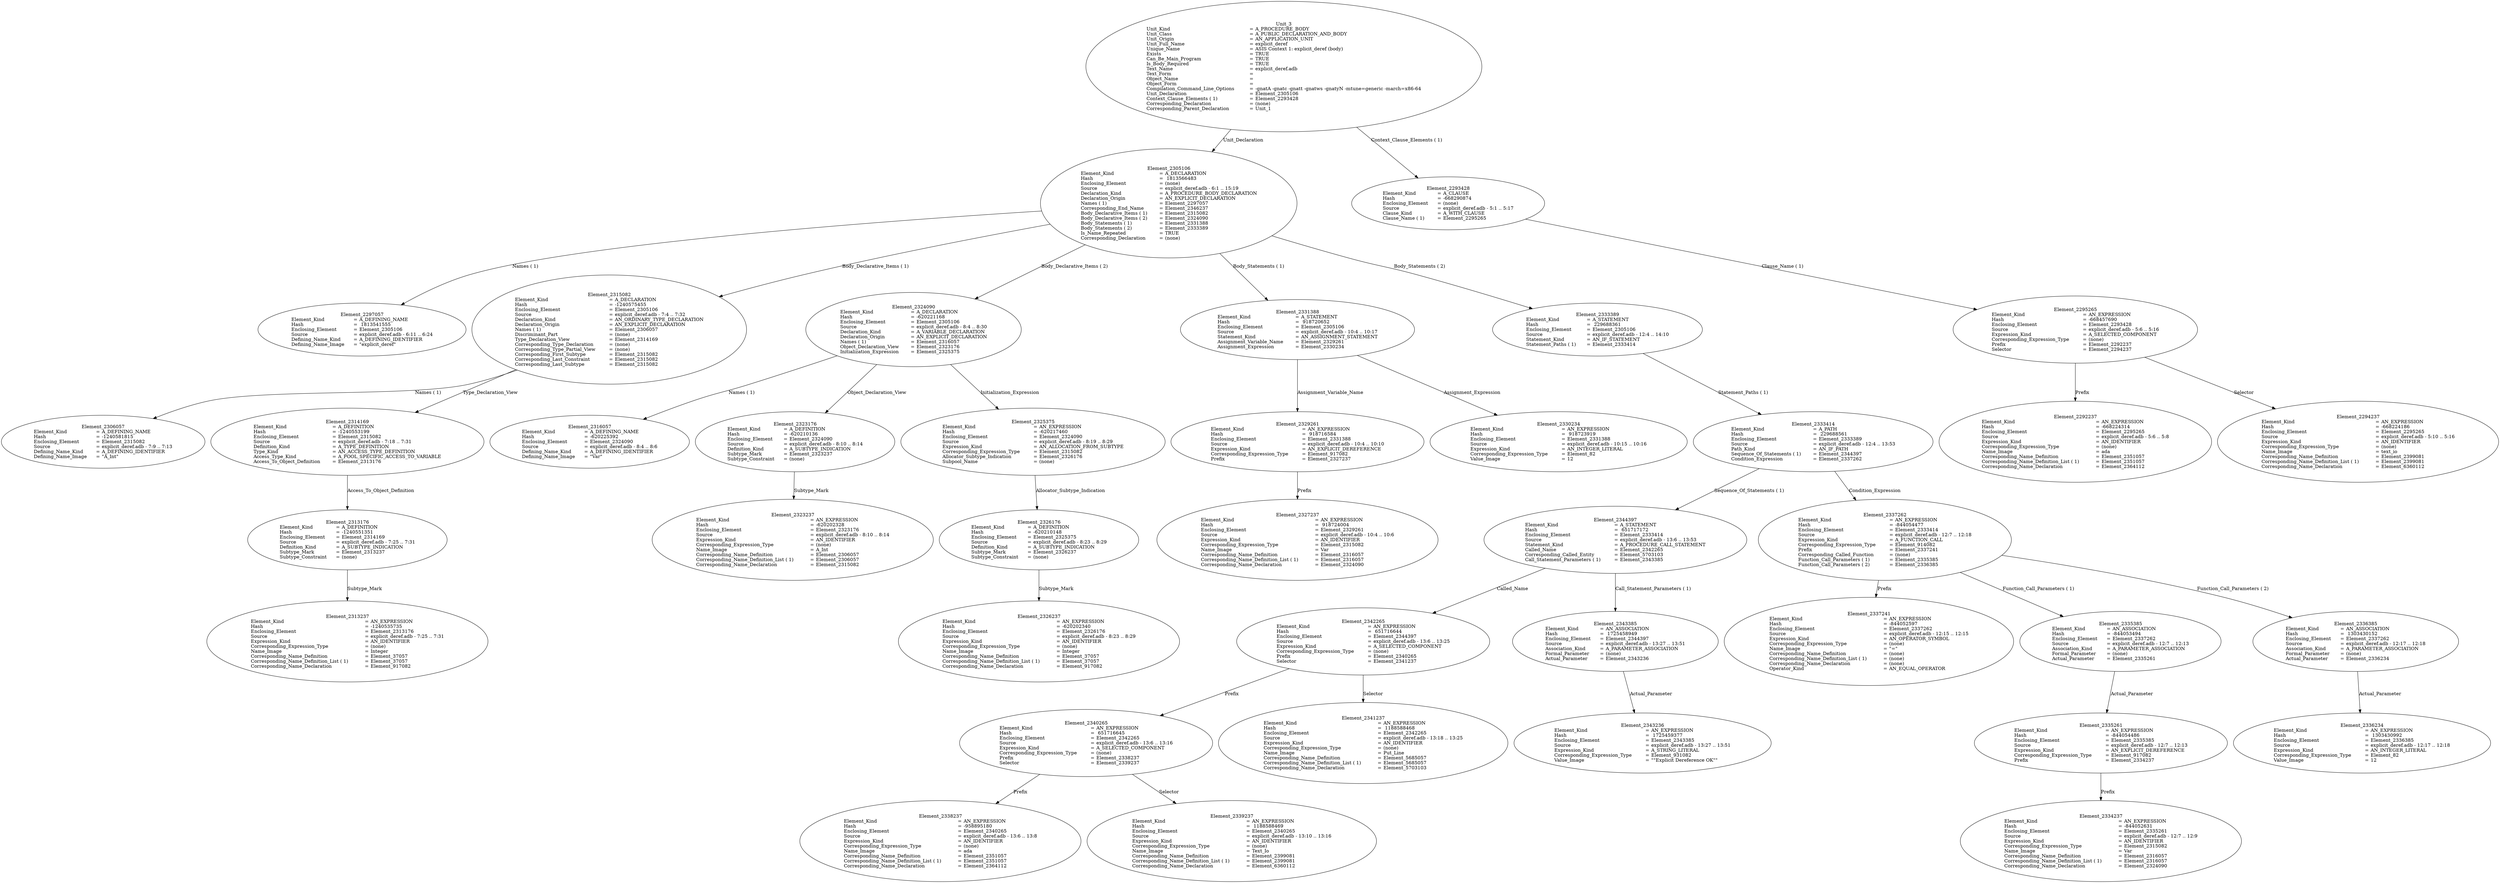 digraph "explicit_deref.adt" {
  Unit_3 -> Element_2305106
      [ label=Unit_Declaration ];
  Unit_3 -> Element_2293428
      [ label="Context_Clause_Elements ( 1)" ];
  Unit_3
      [ label=<<TABLE BORDER="0" CELLBORDER="0" CELLSPACING="0" CELLPADDING="0"> 
          <TR><TD COLSPAN="3">Unit_3</TD></TR>
          <TR><TD ALIGN="LEFT">Unit_Kind   </TD><TD> = </TD><TD ALIGN="LEFT">A_PROCEDURE_BODY</TD></TR>
          <TR><TD ALIGN="LEFT">Unit_Class   </TD><TD> = </TD><TD ALIGN="LEFT">A_PUBLIC_DECLARATION_AND_BODY</TD></TR>
          <TR><TD ALIGN="LEFT">Unit_Origin   </TD><TD> = </TD><TD ALIGN="LEFT">AN_APPLICATION_UNIT</TD></TR>
          <TR><TD ALIGN="LEFT">Unit_Full_Name    </TD><TD> = </TD><TD ALIGN="LEFT">explicit_deref</TD></TR>
          <TR><TD ALIGN="LEFT">Unique_Name   </TD><TD> = </TD><TD ALIGN="LEFT">ASIS Context 1: explicit_deref (body)</TD></TR>
          <TR><TD ALIGN="LEFT">Exists  </TD><TD> = </TD><TD ALIGN="LEFT">TRUE</TD></TR>
          <TR><TD ALIGN="LEFT">Can_Be_Main_Program     </TD><TD> = </TD><TD ALIGN="LEFT">TRUE</TD></TR>
          <TR><TD ALIGN="LEFT">Is_Body_Required     </TD><TD> = </TD><TD ALIGN="LEFT">TRUE</TD></TR>
          <TR><TD ALIGN="LEFT">Text_Name   </TD><TD> = </TD><TD ALIGN="LEFT">explicit_deref.adb</TD></TR>
          <TR><TD ALIGN="LEFT">Text_Form   </TD><TD> = </TD><TD ALIGN="LEFT"></TD></TR>
          <TR><TD ALIGN="LEFT">Object_Name   </TD><TD> = </TD><TD ALIGN="LEFT"></TD></TR>
          <TR><TD ALIGN="LEFT">Object_Form   </TD><TD> = </TD><TD ALIGN="LEFT"></TD></TR>
          <TR><TD ALIGN="LEFT">Compilation_Command_Line_Options         </TD><TD> = </TD><TD ALIGN="LEFT">-gnatA -gnatc -gnatt -gnatws -gnatyN -mtune=generic -march=x86-64</TD></TR>
          <TR><TD ALIGN="LEFT">Unit_Declaration     </TD><TD> = </TD><TD ALIGN="LEFT">Element_2305106</TD></TR>
          <TR><TD ALIGN="LEFT">Context_Clause_Elements ( 1)        </TD><TD> = </TD><TD ALIGN="LEFT">Element_2293428</TD></TR>
          <TR><TD ALIGN="LEFT">Corresponding_Declaration       </TD><TD> = </TD><TD ALIGN="LEFT">(none)</TD></TR>
          <TR><TD ALIGN="LEFT">Corresponding_Parent_Declaration         </TD><TD> = </TD><TD ALIGN="LEFT">Unit_1</TD></TR>
          </TABLE>> ];
  Element_2293428 -> Element_2295265
      [ label="Clause_Name ( 1)" ];
  Element_2293428
      [ label=<<TABLE BORDER="0" CELLBORDER="0" CELLSPACING="0" CELLPADDING="0"> 
          <TR><TD COLSPAN="3">Element_2293428</TD></TR>
          <TR><TD ALIGN="LEFT">Element_Kind    </TD><TD> = </TD><TD ALIGN="LEFT">A_CLAUSE</TD></TR>
          <TR><TD ALIGN="LEFT">Hash  </TD><TD> = </TD><TD ALIGN="LEFT">-668290874</TD></TR>
          <TR><TD ALIGN="LEFT">Enclosing_Element     </TD><TD> = </TD><TD ALIGN="LEFT">(none)</TD></TR>
          <TR><TD ALIGN="LEFT">Source  </TD><TD> = </TD><TD ALIGN="LEFT">explicit_deref.adb - 5:1 .. 5:17</TD></TR>
          <TR><TD ALIGN="LEFT">Clause_Kind   </TD><TD> = </TD><TD ALIGN="LEFT">A_WITH_CLAUSE</TD></TR>
          <TR><TD ALIGN="LEFT">Clause_Name ( 1)     </TD><TD> = </TD><TD ALIGN="LEFT">Element_2295265</TD></TR>
          </TABLE>> ];
  Element_2295265 -> Element_2292237
      [ label=Prefix ];
  Element_2295265 -> Element_2294237
      [ label=Selector ];
  Element_2295265
      [ label=<<TABLE BORDER="0" CELLBORDER="0" CELLSPACING="0" CELLPADDING="0"> 
          <TR><TD COLSPAN="3">Element_2295265</TD></TR>
          <TR><TD ALIGN="LEFT">Element_Kind    </TD><TD> = </TD><TD ALIGN="LEFT">AN_EXPRESSION</TD></TR>
          <TR><TD ALIGN="LEFT">Hash  </TD><TD> = </TD><TD ALIGN="LEFT">-668457690</TD></TR>
          <TR><TD ALIGN="LEFT">Enclosing_Element     </TD><TD> = </TD><TD ALIGN="LEFT">Element_2293428</TD></TR>
          <TR><TD ALIGN="LEFT">Source  </TD><TD> = </TD><TD ALIGN="LEFT">explicit_deref.adb - 5:6 .. 5:16</TD></TR>
          <TR><TD ALIGN="LEFT">Expression_Kind    </TD><TD> = </TD><TD ALIGN="LEFT">A_SELECTED_COMPONENT</TD></TR>
          <TR><TD ALIGN="LEFT">Corresponding_Expression_Type        </TD><TD> = </TD><TD ALIGN="LEFT">(none)</TD></TR>
          <TR><TD ALIGN="LEFT">Prefix  </TD><TD> = </TD><TD ALIGN="LEFT">Element_2292237</TD></TR>
          <TR><TD ALIGN="LEFT">Selector   </TD><TD> = </TD><TD ALIGN="LEFT">Element_2294237</TD></TR>
          </TABLE>> ];
  Element_2292237
      [ label=<<TABLE BORDER="0" CELLBORDER="0" CELLSPACING="0" CELLPADDING="0"> 
          <TR><TD COLSPAN="3">Element_2292237</TD></TR>
          <TR><TD ALIGN="LEFT">Element_Kind    </TD><TD> = </TD><TD ALIGN="LEFT">AN_EXPRESSION</TD></TR>
          <TR><TD ALIGN="LEFT">Hash  </TD><TD> = </TD><TD ALIGN="LEFT">-668224314</TD></TR>
          <TR><TD ALIGN="LEFT">Enclosing_Element     </TD><TD> = </TD><TD ALIGN="LEFT">Element_2295265</TD></TR>
          <TR><TD ALIGN="LEFT">Source  </TD><TD> = </TD><TD ALIGN="LEFT">explicit_deref.adb - 5:6 .. 5:8</TD></TR>
          <TR><TD ALIGN="LEFT">Expression_Kind    </TD><TD> = </TD><TD ALIGN="LEFT">AN_IDENTIFIER</TD></TR>
          <TR><TD ALIGN="LEFT">Corresponding_Expression_Type        </TD><TD> = </TD><TD ALIGN="LEFT">(none)</TD></TR>
          <TR><TD ALIGN="LEFT">Name_Image   </TD><TD> = </TD><TD ALIGN="LEFT">ada</TD></TR>
          <TR><TD ALIGN="LEFT">Corresponding_Name_Definition        </TD><TD> = </TD><TD ALIGN="LEFT">Element_2351057</TD></TR>
          <TR><TD ALIGN="LEFT">Corresponding_Name_Definition_List ( 1)          </TD><TD> = </TD><TD ALIGN="LEFT">Element_2351057</TD></TR>
          <TR><TD ALIGN="LEFT">Corresponding_Name_Declaration        </TD><TD> = </TD><TD ALIGN="LEFT">Element_2364112</TD></TR>
          </TABLE>> ];
  Element_2294237
      [ label=<<TABLE BORDER="0" CELLBORDER="0" CELLSPACING="0" CELLPADDING="0"> 
          <TR><TD COLSPAN="3">Element_2294237</TD></TR>
          <TR><TD ALIGN="LEFT">Element_Kind    </TD><TD> = </TD><TD ALIGN="LEFT">AN_EXPRESSION</TD></TR>
          <TR><TD ALIGN="LEFT">Hash  </TD><TD> = </TD><TD ALIGN="LEFT">-668224186</TD></TR>
          <TR><TD ALIGN="LEFT">Enclosing_Element     </TD><TD> = </TD><TD ALIGN="LEFT">Element_2295265</TD></TR>
          <TR><TD ALIGN="LEFT">Source  </TD><TD> = </TD><TD ALIGN="LEFT">explicit_deref.adb - 5:10 .. 5:16</TD></TR>
          <TR><TD ALIGN="LEFT">Expression_Kind    </TD><TD> = </TD><TD ALIGN="LEFT">AN_IDENTIFIER</TD></TR>
          <TR><TD ALIGN="LEFT">Corresponding_Expression_Type        </TD><TD> = </TD><TD ALIGN="LEFT">(none)</TD></TR>
          <TR><TD ALIGN="LEFT">Name_Image   </TD><TD> = </TD><TD ALIGN="LEFT">text_io</TD></TR>
          <TR><TD ALIGN="LEFT">Corresponding_Name_Definition        </TD><TD> = </TD><TD ALIGN="LEFT">Element_2399081</TD></TR>
          <TR><TD ALIGN="LEFT">Corresponding_Name_Definition_List ( 1)          </TD><TD> = </TD><TD ALIGN="LEFT">Element_2399081</TD></TR>
          <TR><TD ALIGN="LEFT">Corresponding_Name_Declaration        </TD><TD> = </TD><TD ALIGN="LEFT">Element_6360112</TD></TR>
          </TABLE>> ];
  Element_2305106 -> Element_2297057
      [ label="Names ( 1)" ];
  Element_2305106 -> Element_2315082
      [ label="Body_Declarative_Items ( 1)" ];
  Element_2305106 -> Element_2324090
      [ label="Body_Declarative_Items ( 2)" ];
  Element_2305106 -> Element_2331388
      [ label="Body_Statements ( 1)" ];
  Element_2305106 -> Element_2333389
      [ label="Body_Statements ( 2)" ];
  Element_2305106
      [ label=<<TABLE BORDER="0" CELLBORDER="0" CELLSPACING="0" CELLPADDING="0"> 
          <TR><TD COLSPAN="3">Element_2305106</TD></TR>
          <TR><TD ALIGN="LEFT">Element_Kind    </TD><TD> = </TD><TD ALIGN="LEFT">A_DECLARATION</TD></TR>
          <TR><TD ALIGN="LEFT">Hash  </TD><TD> = </TD><TD ALIGN="LEFT"> 1813566483</TD></TR>
          <TR><TD ALIGN="LEFT">Enclosing_Element     </TD><TD> = </TD><TD ALIGN="LEFT">(none)</TD></TR>
          <TR><TD ALIGN="LEFT">Source  </TD><TD> = </TD><TD ALIGN="LEFT">explicit_deref.adb - 6:1 .. 15:19</TD></TR>
          <TR><TD ALIGN="LEFT">Declaration_Kind     </TD><TD> = </TD><TD ALIGN="LEFT">A_PROCEDURE_BODY_DECLARATION</TD></TR>
          <TR><TD ALIGN="LEFT">Declaration_Origin     </TD><TD> = </TD><TD ALIGN="LEFT">AN_EXPLICIT_DECLARATION</TD></TR>
          <TR><TD ALIGN="LEFT">Names ( 1)   </TD><TD> = </TD><TD ALIGN="LEFT">Element_2297057</TD></TR>
          <TR><TD ALIGN="LEFT">Corresponding_End_Name      </TD><TD> = </TD><TD ALIGN="LEFT">Element_2346237</TD></TR>
          <TR><TD ALIGN="LEFT">Body_Declarative_Items ( 1)       </TD><TD> = </TD><TD ALIGN="LEFT">Element_2315082</TD></TR>
          <TR><TD ALIGN="LEFT">Body_Declarative_Items ( 2)       </TD><TD> = </TD><TD ALIGN="LEFT">Element_2324090</TD></TR>
          <TR><TD ALIGN="LEFT">Body_Statements ( 1)      </TD><TD> = </TD><TD ALIGN="LEFT">Element_2331388</TD></TR>
          <TR><TD ALIGN="LEFT">Body_Statements ( 2)      </TD><TD> = </TD><TD ALIGN="LEFT">Element_2333389</TD></TR>
          <TR><TD ALIGN="LEFT">Is_Name_Repeated     </TD><TD> = </TD><TD ALIGN="LEFT">TRUE</TD></TR>
          <TR><TD ALIGN="LEFT">Corresponding_Declaration       </TD><TD> = </TD><TD ALIGN="LEFT">(none)</TD></TR>
          </TABLE>> ];
  Element_2297057
      [ label=<<TABLE BORDER="0" CELLBORDER="0" CELLSPACING="0" CELLPADDING="0"> 
          <TR><TD COLSPAN="3">Element_2297057</TD></TR>
          <TR><TD ALIGN="LEFT">Element_Kind    </TD><TD> = </TD><TD ALIGN="LEFT">A_DEFINING_NAME</TD></TR>
          <TR><TD ALIGN="LEFT">Hash  </TD><TD> = </TD><TD ALIGN="LEFT"> 1813541555</TD></TR>
          <TR><TD ALIGN="LEFT">Enclosing_Element     </TD><TD> = </TD><TD ALIGN="LEFT">Element_2305106</TD></TR>
          <TR><TD ALIGN="LEFT">Source  </TD><TD> = </TD><TD ALIGN="LEFT">explicit_deref.adb - 6:11 .. 6:24</TD></TR>
          <TR><TD ALIGN="LEFT">Defining_Name_Kind     </TD><TD> = </TD><TD ALIGN="LEFT">A_DEFINING_IDENTIFIER</TD></TR>
          <TR><TD ALIGN="LEFT">Defining_Name_Image     </TD><TD> = </TD><TD ALIGN="LEFT">"explicit_deref"</TD></TR>
          </TABLE>> ];
  Element_2315082 -> Element_2306057
      [ label="Names ( 1)" ];
  Element_2315082 -> Element_2314169
      [ label=Type_Declaration_View ];
  Element_2315082
      [ label=<<TABLE BORDER="0" CELLBORDER="0" CELLSPACING="0" CELLPADDING="0"> 
          <TR><TD COLSPAN="3">Element_2315082</TD></TR>
          <TR><TD ALIGN="LEFT">Element_Kind    </TD><TD> = </TD><TD ALIGN="LEFT">A_DECLARATION</TD></TR>
          <TR><TD ALIGN="LEFT">Hash  </TD><TD> = </TD><TD ALIGN="LEFT">-1240575455</TD></TR>
          <TR><TD ALIGN="LEFT">Enclosing_Element     </TD><TD> = </TD><TD ALIGN="LEFT">Element_2305106</TD></TR>
          <TR><TD ALIGN="LEFT">Source  </TD><TD> = </TD><TD ALIGN="LEFT">explicit_deref.adb - 7:4 .. 7:32</TD></TR>
          <TR><TD ALIGN="LEFT">Declaration_Kind     </TD><TD> = </TD><TD ALIGN="LEFT">AN_ORDINARY_TYPE_DECLARATION</TD></TR>
          <TR><TD ALIGN="LEFT">Declaration_Origin     </TD><TD> = </TD><TD ALIGN="LEFT">AN_EXPLICIT_DECLARATION</TD></TR>
          <TR><TD ALIGN="LEFT">Names ( 1)   </TD><TD> = </TD><TD ALIGN="LEFT">Element_2306057</TD></TR>
          <TR><TD ALIGN="LEFT">Discriminant_Part     </TD><TD> = </TD><TD ALIGN="LEFT">(none)</TD></TR>
          <TR><TD ALIGN="LEFT">Type_Declaration_View      </TD><TD> = </TD><TD ALIGN="LEFT">Element_2314169</TD></TR>
          <TR><TD ALIGN="LEFT">Corresponding_Type_Declaration        </TD><TD> = </TD><TD ALIGN="LEFT">(none)</TD></TR>
          <TR><TD ALIGN="LEFT">Corresponding_Type_Partial_View        </TD><TD> = </TD><TD ALIGN="LEFT">(none)</TD></TR>
          <TR><TD ALIGN="LEFT">Corresponding_First_Subtype       </TD><TD> = </TD><TD ALIGN="LEFT">Element_2315082</TD></TR>
          <TR><TD ALIGN="LEFT">Corresponding_Last_Constraint        </TD><TD> = </TD><TD ALIGN="LEFT">Element_2315082</TD></TR>
          <TR><TD ALIGN="LEFT">Corresponding_Last_Subtype       </TD><TD> = </TD><TD ALIGN="LEFT">Element_2315082</TD></TR>
          </TABLE>> ];
  Element_2306057
      [ label=<<TABLE BORDER="0" CELLBORDER="0" CELLSPACING="0" CELLPADDING="0"> 
          <TR><TD COLSPAN="3">Element_2306057</TD></TR>
          <TR><TD ALIGN="LEFT">Element_Kind    </TD><TD> = </TD><TD ALIGN="LEFT">A_DEFINING_NAME</TD></TR>
          <TR><TD ALIGN="LEFT">Hash  </TD><TD> = </TD><TD ALIGN="LEFT">-1240581815</TD></TR>
          <TR><TD ALIGN="LEFT">Enclosing_Element     </TD><TD> = </TD><TD ALIGN="LEFT">Element_2315082</TD></TR>
          <TR><TD ALIGN="LEFT">Source  </TD><TD> = </TD><TD ALIGN="LEFT">explicit_deref.adb - 7:9 .. 7:13</TD></TR>
          <TR><TD ALIGN="LEFT">Defining_Name_Kind     </TD><TD> = </TD><TD ALIGN="LEFT">A_DEFINING_IDENTIFIER</TD></TR>
          <TR><TD ALIGN="LEFT">Defining_Name_Image     </TD><TD> = </TD><TD ALIGN="LEFT">"A_Int"</TD></TR>
          </TABLE>> ];
  Element_2314169 -> Element_2313176
      [ label=Access_To_Object_Definition ];
  Element_2314169
      [ label=<<TABLE BORDER="0" CELLBORDER="0" CELLSPACING="0" CELLPADDING="0"> 
          <TR><TD COLSPAN="3">Element_2314169</TD></TR>
          <TR><TD ALIGN="LEFT">Element_Kind    </TD><TD> = </TD><TD ALIGN="LEFT">A_DEFINITION</TD></TR>
          <TR><TD ALIGN="LEFT">Hash  </TD><TD> = </TD><TD ALIGN="LEFT">-1240553199</TD></TR>
          <TR><TD ALIGN="LEFT">Enclosing_Element     </TD><TD> = </TD><TD ALIGN="LEFT">Element_2315082</TD></TR>
          <TR><TD ALIGN="LEFT">Source  </TD><TD> = </TD><TD ALIGN="LEFT">explicit_deref.adb - 7:18 .. 7:31</TD></TR>
          <TR><TD ALIGN="LEFT">Definition_Kind    </TD><TD> = </TD><TD ALIGN="LEFT">A_TYPE_DEFINITION</TD></TR>
          <TR><TD ALIGN="LEFT">Type_Kind   </TD><TD> = </TD><TD ALIGN="LEFT">AN_ACCESS_TYPE_DEFINITION</TD></TR>
          <TR><TD ALIGN="LEFT">Access_Type_Kind     </TD><TD> = </TD><TD ALIGN="LEFT">A_POOL_SPECIFIC_ACCESS_TO_VARIABLE</TD></TR>
          <TR><TD ALIGN="LEFT">Access_To_Object_Definition       </TD><TD> = </TD><TD ALIGN="LEFT">Element_2313176</TD></TR>
          </TABLE>> ];
  Element_2313176 -> Element_2313237
      [ label=Subtype_Mark ];
  Element_2313176
      [ label=<<TABLE BORDER="0" CELLBORDER="0" CELLSPACING="0" CELLPADDING="0"> 
          <TR><TD COLSPAN="3">Element_2313176</TD></TR>
          <TR><TD ALIGN="LEFT">Element_Kind    </TD><TD> = </TD><TD ALIGN="LEFT">A_DEFINITION</TD></TR>
          <TR><TD ALIGN="LEFT">Hash  </TD><TD> = </TD><TD ALIGN="LEFT">-1240551351</TD></TR>
          <TR><TD ALIGN="LEFT">Enclosing_Element     </TD><TD> = </TD><TD ALIGN="LEFT">Element_2314169</TD></TR>
          <TR><TD ALIGN="LEFT">Source  </TD><TD> = </TD><TD ALIGN="LEFT">explicit_deref.adb - 7:25 .. 7:31</TD></TR>
          <TR><TD ALIGN="LEFT">Definition_Kind    </TD><TD> = </TD><TD ALIGN="LEFT">A_SUBTYPE_INDICATION</TD></TR>
          <TR><TD ALIGN="LEFT">Subtype_Mark    </TD><TD> = </TD><TD ALIGN="LEFT">Element_2313237</TD></TR>
          <TR><TD ALIGN="LEFT">Subtype_Constraint     </TD><TD> = </TD><TD ALIGN="LEFT">(none)</TD></TR>
          </TABLE>> ];
  Element_2313237
      [ label=<<TABLE BORDER="0" CELLBORDER="0" CELLSPACING="0" CELLPADDING="0"> 
          <TR><TD COLSPAN="3">Element_2313237</TD></TR>
          <TR><TD ALIGN="LEFT">Element_Kind    </TD><TD> = </TD><TD ALIGN="LEFT">AN_EXPRESSION</TD></TR>
          <TR><TD ALIGN="LEFT">Hash  </TD><TD> = </TD><TD ALIGN="LEFT">-1240535735</TD></TR>
          <TR><TD ALIGN="LEFT">Enclosing_Element     </TD><TD> = </TD><TD ALIGN="LEFT">Element_2313176</TD></TR>
          <TR><TD ALIGN="LEFT">Source  </TD><TD> = </TD><TD ALIGN="LEFT">explicit_deref.adb - 7:25 .. 7:31</TD></TR>
          <TR><TD ALIGN="LEFT">Expression_Kind    </TD><TD> = </TD><TD ALIGN="LEFT">AN_IDENTIFIER</TD></TR>
          <TR><TD ALIGN="LEFT">Corresponding_Expression_Type        </TD><TD> = </TD><TD ALIGN="LEFT">(none)</TD></TR>
          <TR><TD ALIGN="LEFT">Name_Image   </TD><TD> = </TD><TD ALIGN="LEFT">Integer</TD></TR>
          <TR><TD ALIGN="LEFT">Corresponding_Name_Definition        </TD><TD> = </TD><TD ALIGN="LEFT">Element_37057</TD></TR>
          <TR><TD ALIGN="LEFT">Corresponding_Name_Definition_List ( 1)          </TD><TD> = </TD><TD ALIGN="LEFT">Element_37057</TD></TR>
          <TR><TD ALIGN="LEFT">Corresponding_Name_Declaration        </TD><TD> = </TD><TD ALIGN="LEFT">Element_917082</TD></TR>
          </TABLE>> ];
  Element_2324090 -> Element_2316057
      [ label="Names ( 1)" ];
  Element_2324090 -> Element_2323176
      [ label=Object_Declaration_View ];
  Element_2324090 -> Element_2325375
      [ label=Initialization_Expression ];
  Element_2324090
      [ label=<<TABLE BORDER="0" CELLBORDER="0" CELLSPACING="0" CELLPADDING="0"> 
          <TR><TD COLSPAN="3">Element_2324090</TD></TR>
          <TR><TD ALIGN="LEFT">Element_Kind    </TD><TD> = </TD><TD ALIGN="LEFT">A_DECLARATION</TD></TR>
          <TR><TD ALIGN="LEFT">Hash  </TD><TD> = </TD><TD ALIGN="LEFT">-620221168</TD></TR>
          <TR><TD ALIGN="LEFT">Enclosing_Element     </TD><TD> = </TD><TD ALIGN="LEFT">Element_2305106</TD></TR>
          <TR><TD ALIGN="LEFT">Source  </TD><TD> = </TD><TD ALIGN="LEFT">explicit_deref.adb - 8:4 .. 8:30</TD></TR>
          <TR><TD ALIGN="LEFT">Declaration_Kind     </TD><TD> = </TD><TD ALIGN="LEFT">A_VARIABLE_DECLARATION</TD></TR>
          <TR><TD ALIGN="LEFT">Declaration_Origin     </TD><TD> = </TD><TD ALIGN="LEFT">AN_EXPLICIT_DECLARATION</TD></TR>
          <TR><TD ALIGN="LEFT">Names ( 1)   </TD><TD> = </TD><TD ALIGN="LEFT">Element_2316057</TD></TR>
          <TR><TD ALIGN="LEFT">Object_Declaration_View      </TD><TD> = </TD><TD ALIGN="LEFT">Element_2323176</TD></TR>
          <TR><TD ALIGN="LEFT">Initialization_Expression       </TD><TD> = </TD><TD ALIGN="LEFT">Element_2325375</TD></TR>
          </TABLE>> ];
  Element_2316057
      [ label=<<TABLE BORDER="0" CELLBORDER="0" CELLSPACING="0" CELLPADDING="0"> 
          <TR><TD COLSPAN="3">Element_2316057</TD></TR>
          <TR><TD ALIGN="LEFT">Element_Kind    </TD><TD> = </TD><TD ALIGN="LEFT">A_DEFINING_NAME</TD></TR>
          <TR><TD ALIGN="LEFT">Hash  </TD><TD> = </TD><TD ALIGN="LEFT">-620225392</TD></TR>
          <TR><TD ALIGN="LEFT">Enclosing_Element     </TD><TD> = </TD><TD ALIGN="LEFT">Element_2324090</TD></TR>
          <TR><TD ALIGN="LEFT">Source  </TD><TD> = </TD><TD ALIGN="LEFT">explicit_deref.adb - 8:4 .. 8:6</TD></TR>
          <TR><TD ALIGN="LEFT">Defining_Name_Kind     </TD><TD> = </TD><TD ALIGN="LEFT">A_DEFINING_IDENTIFIER</TD></TR>
          <TR><TD ALIGN="LEFT">Defining_Name_Image     </TD><TD> = </TD><TD ALIGN="LEFT">"Var"</TD></TR>
          </TABLE>> ];
  Element_2323176 -> Element_2323237
      [ label=Subtype_Mark ];
  Element_2323176
      [ label=<<TABLE BORDER="0" CELLBORDER="0" CELLSPACING="0" CELLPADDING="0"> 
          <TR><TD COLSPAN="3">Element_2323176</TD></TR>
          <TR><TD ALIGN="LEFT">Element_Kind    </TD><TD> = </TD><TD ALIGN="LEFT">A_DEFINITION</TD></TR>
          <TR><TD ALIGN="LEFT">Hash  </TD><TD> = </TD><TD ALIGN="LEFT">-620210136</TD></TR>
          <TR><TD ALIGN="LEFT">Enclosing_Element     </TD><TD> = </TD><TD ALIGN="LEFT">Element_2324090</TD></TR>
          <TR><TD ALIGN="LEFT">Source  </TD><TD> = </TD><TD ALIGN="LEFT">explicit_deref.adb - 8:10 .. 8:14</TD></TR>
          <TR><TD ALIGN="LEFT">Definition_Kind    </TD><TD> = </TD><TD ALIGN="LEFT">A_SUBTYPE_INDICATION</TD></TR>
          <TR><TD ALIGN="LEFT">Subtype_Mark    </TD><TD> = </TD><TD ALIGN="LEFT">Element_2323237</TD></TR>
          <TR><TD ALIGN="LEFT">Subtype_Constraint     </TD><TD> = </TD><TD ALIGN="LEFT">(none)</TD></TR>
          </TABLE>> ];
  Element_2323237
      [ label=<<TABLE BORDER="0" CELLBORDER="0" CELLSPACING="0" CELLPADDING="0"> 
          <TR><TD COLSPAN="3">Element_2323237</TD></TR>
          <TR><TD ALIGN="LEFT">Element_Kind    </TD><TD> = </TD><TD ALIGN="LEFT">AN_EXPRESSION</TD></TR>
          <TR><TD ALIGN="LEFT">Hash  </TD><TD> = </TD><TD ALIGN="LEFT">-620202328</TD></TR>
          <TR><TD ALIGN="LEFT">Enclosing_Element     </TD><TD> = </TD><TD ALIGN="LEFT">Element_2323176</TD></TR>
          <TR><TD ALIGN="LEFT">Source  </TD><TD> = </TD><TD ALIGN="LEFT">explicit_deref.adb - 8:10 .. 8:14</TD></TR>
          <TR><TD ALIGN="LEFT">Expression_Kind    </TD><TD> = </TD><TD ALIGN="LEFT">AN_IDENTIFIER</TD></TR>
          <TR><TD ALIGN="LEFT">Corresponding_Expression_Type        </TD><TD> = </TD><TD ALIGN="LEFT">(none)</TD></TR>
          <TR><TD ALIGN="LEFT">Name_Image   </TD><TD> = </TD><TD ALIGN="LEFT">A_Int</TD></TR>
          <TR><TD ALIGN="LEFT">Corresponding_Name_Definition        </TD><TD> = </TD><TD ALIGN="LEFT">Element_2306057</TD></TR>
          <TR><TD ALIGN="LEFT">Corresponding_Name_Definition_List ( 1)          </TD><TD> = </TD><TD ALIGN="LEFT">Element_2306057</TD></TR>
          <TR><TD ALIGN="LEFT">Corresponding_Name_Declaration        </TD><TD> = </TD><TD ALIGN="LEFT">Element_2315082</TD></TR>
          </TABLE>> ];
  Element_2325375 -> Element_2326176
      [ label=Allocator_Subtype_Indication ];
  Element_2325375
      [ label=<<TABLE BORDER="0" CELLBORDER="0" CELLSPACING="0" CELLPADDING="0"> 
          <TR><TD COLSPAN="3">Element_2325375</TD></TR>
          <TR><TD ALIGN="LEFT">Element_Kind    </TD><TD> = </TD><TD ALIGN="LEFT">AN_EXPRESSION</TD></TR>
          <TR><TD ALIGN="LEFT">Hash  </TD><TD> = </TD><TD ALIGN="LEFT">-620217460</TD></TR>
          <TR><TD ALIGN="LEFT">Enclosing_Element     </TD><TD> = </TD><TD ALIGN="LEFT">Element_2324090</TD></TR>
          <TR><TD ALIGN="LEFT">Source  </TD><TD> = </TD><TD ALIGN="LEFT">explicit_deref.adb - 8:19 .. 8:29</TD></TR>
          <TR><TD ALIGN="LEFT">Expression_Kind    </TD><TD> = </TD><TD ALIGN="LEFT">AN_ALLOCATION_FROM_SUBTYPE</TD></TR>
          <TR><TD ALIGN="LEFT">Corresponding_Expression_Type        </TD><TD> = </TD><TD ALIGN="LEFT">Element_2315082</TD></TR>
          <TR><TD ALIGN="LEFT">Allocator_Subtype_Indication        </TD><TD> = </TD><TD ALIGN="LEFT">Element_2326176</TD></TR>
          <TR><TD ALIGN="LEFT">Subpool_Name    </TD><TD> = </TD><TD ALIGN="LEFT">(none)</TD></TR>
          </TABLE>> ];
  Element_2326176 -> Element_2326237
      [ label=Subtype_Mark ];
  Element_2326176
      [ label=<<TABLE BORDER="0" CELLBORDER="0" CELLSPACING="0" CELLPADDING="0"> 
          <TR><TD COLSPAN="3">Element_2326176</TD></TR>
          <TR><TD ALIGN="LEFT">Element_Kind    </TD><TD> = </TD><TD ALIGN="LEFT">A_DEFINITION</TD></TR>
          <TR><TD ALIGN="LEFT">Hash  </TD><TD> = </TD><TD ALIGN="LEFT">-620210148</TD></TR>
          <TR><TD ALIGN="LEFT">Enclosing_Element     </TD><TD> = </TD><TD ALIGN="LEFT">Element_2325375</TD></TR>
          <TR><TD ALIGN="LEFT">Source  </TD><TD> = </TD><TD ALIGN="LEFT">explicit_deref.adb - 8:23 .. 8:29</TD></TR>
          <TR><TD ALIGN="LEFT">Definition_Kind    </TD><TD> = </TD><TD ALIGN="LEFT">A_SUBTYPE_INDICATION</TD></TR>
          <TR><TD ALIGN="LEFT">Subtype_Mark    </TD><TD> = </TD><TD ALIGN="LEFT">Element_2326237</TD></TR>
          <TR><TD ALIGN="LEFT">Subtype_Constraint     </TD><TD> = </TD><TD ALIGN="LEFT">(none)</TD></TR>
          </TABLE>> ];
  Element_2326237
      [ label=<<TABLE BORDER="0" CELLBORDER="0" CELLSPACING="0" CELLPADDING="0"> 
          <TR><TD COLSPAN="3">Element_2326237</TD></TR>
          <TR><TD ALIGN="LEFT">Element_Kind    </TD><TD> = </TD><TD ALIGN="LEFT">AN_EXPRESSION</TD></TR>
          <TR><TD ALIGN="LEFT">Hash  </TD><TD> = </TD><TD ALIGN="LEFT">-620202340</TD></TR>
          <TR><TD ALIGN="LEFT">Enclosing_Element     </TD><TD> = </TD><TD ALIGN="LEFT">Element_2326176</TD></TR>
          <TR><TD ALIGN="LEFT">Source  </TD><TD> = </TD><TD ALIGN="LEFT">explicit_deref.adb - 8:23 .. 8:29</TD></TR>
          <TR><TD ALIGN="LEFT">Expression_Kind    </TD><TD> = </TD><TD ALIGN="LEFT">AN_IDENTIFIER</TD></TR>
          <TR><TD ALIGN="LEFT">Corresponding_Expression_Type        </TD><TD> = </TD><TD ALIGN="LEFT">(none)</TD></TR>
          <TR><TD ALIGN="LEFT">Name_Image   </TD><TD> = </TD><TD ALIGN="LEFT">Integer</TD></TR>
          <TR><TD ALIGN="LEFT">Corresponding_Name_Definition        </TD><TD> = </TD><TD ALIGN="LEFT">Element_37057</TD></TR>
          <TR><TD ALIGN="LEFT">Corresponding_Name_Definition_List ( 1)          </TD><TD> = </TD><TD ALIGN="LEFT">Element_37057</TD></TR>
          <TR><TD ALIGN="LEFT">Corresponding_Name_Declaration        </TD><TD> = </TD><TD ALIGN="LEFT">Element_917082</TD></TR>
          </TABLE>> ];
  Element_2331388 -> Element_2329261
      [ label=Assignment_Variable_Name ];
  Element_2331388 -> Element_2330234
      [ label=Assignment_Expression ];
  Element_2331388
      [ label=<<TABLE BORDER="0" CELLBORDER="0" CELLSPACING="0" CELLPADDING="0"> 
          <TR><TD COLSPAN="3">Element_2331388</TD></TR>
          <TR><TD ALIGN="LEFT">Element_Kind    </TD><TD> = </TD><TD ALIGN="LEFT">A_STATEMENT</TD></TR>
          <TR><TD ALIGN="LEFT">Hash  </TD><TD> = </TD><TD ALIGN="LEFT"> 918720652</TD></TR>
          <TR><TD ALIGN="LEFT">Enclosing_Element     </TD><TD> = </TD><TD ALIGN="LEFT">Element_2305106</TD></TR>
          <TR><TD ALIGN="LEFT">Source  </TD><TD> = </TD><TD ALIGN="LEFT">explicit_deref.adb - 10:4 .. 10:17</TD></TR>
          <TR><TD ALIGN="LEFT">Statement_Kind    </TD><TD> = </TD><TD ALIGN="LEFT">AN_ASSIGNMENT_STATEMENT</TD></TR>
          <TR><TD ALIGN="LEFT">Assignment_Variable_Name       </TD><TD> = </TD><TD ALIGN="LEFT">Element_2329261</TD></TR>
          <TR><TD ALIGN="LEFT">Assignment_Expression      </TD><TD> = </TD><TD ALIGN="LEFT">Element_2330234</TD></TR>
          </TABLE>> ];
  Element_2329261 -> Element_2327237
      [ label=Prefix ];
  Element_2329261
      [ label=<<TABLE BORDER="0" CELLBORDER="0" CELLSPACING="0" CELLPADDING="0"> 
          <TR><TD COLSPAN="3">Element_2329261</TD></TR>
          <TR><TD ALIGN="LEFT">Element_Kind    </TD><TD> = </TD><TD ALIGN="LEFT">AN_EXPRESSION</TD></TR>
          <TR><TD ALIGN="LEFT">Hash  </TD><TD> = </TD><TD ALIGN="LEFT"> 918716584</TD></TR>
          <TR><TD ALIGN="LEFT">Enclosing_Element     </TD><TD> = </TD><TD ALIGN="LEFT">Element_2331388</TD></TR>
          <TR><TD ALIGN="LEFT">Source  </TD><TD> = </TD><TD ALIGN="LEFT">explicit_deref.adb - 10:4 .. 10:10</TD></TR>
          <TR><TD ALIGN="LEFT">Expression_Kind    </TD><TD> = </TD><TD ALIGN="LEFT">AN_EXPLICIT_DEREFERENCE</TD></TR>
          <TR><TD ALIGN="LEFT">Corresponding_Expression_Type        </TD><TD> = </TD><TD ALIGN="LEFT">Element_917082</TD></TR>
          <TR><TD ALIGN="LEFT">Prefix  </TD><TD> = </TD><TD ALIGN="LEFT">Element_2327237</TD></TR>
          </TABLE>> ];
  Element_2327237
      [ label=<<TABLE BORDER="0" CELLBORDER="0" CELLSPACING="0" CELLPADDING="0"> 
          <TR><TD COLSPAN="3">Element_2327237</TD></TR>
          <TR><TD ALIGN="LEFT">Element_Kind    </TD><TD> = </TD><TD ALIGN="LEFT">AN_EXPRESSION</TD></TR>
          <TR><TD ALIGN="LEFT">Hash  </TD><TD> = </TD><TD ALIGN="LEFT"> 918724004</TD></TR>
          <TR><TD ALIGN="LEFT">Enclosing_Element     </TD><TD> = </TD><TD ALIGN="LEFT">Element_2329261</TD></TR>
          <TR><TD ALIGN="LEFT">Source  </TD><TD> = </TD><TD ALIGN="LEFT">explicit_deref.adb - 10:4 .. 10:6</TD></TR>
          <TR><TD ALIGN="LEFT">Expression_Kind    </TD><TD> = </TD><TD ALIGN="LEFT">AN_IDENTIFIER</TD></TR>
          <TR><TD ALIGN="LEFT">Corresponding_Expression_Type        </TD><TD> = </TD><TD ALIGN="LEFT">Element_2315082</TD></TR>
          <TR><TD ALIGN="LEFT">Name_Image   </TD><TD> = </TD><TD ALIGN="LEFT">Var</TD></TR>
          <TR><TD ALIGN="LEFT">Corresponding_Name_Definition        </TD><TD> = </TD><TD ALIGN="LEFT">Element_2316057</TD></TR>
          <TR><TD ALIGN="LEFT">Corresponding_Name_Definition_List ( 1)          </TD><TD> = </TD><TD ALIGN="LEFT">Element_2316057</TD></TR>
          <TR><TD ALIGN="LEFT">Corresponding_Name_Declaration        </TD><TD> = </TD><TD ALIGN="LEFT">Element_2324090</TD></TR>
          </TABLE>> ];
  Element_2330234
      [ label=<<TABLE BORDER="0" CELLBORDER="0" CELLSPACING="0" CELLPADDING="0"> 
          <TR><TD COLSPAN="3">Element_2330234</TD></TR>
          <TR><TD ALIGN="LEFT">Element_Kind    </TD><TD> = </TD><TD ALIGN="LEFT">AN_EXPRESSION</TD></TR>
          <TR><TD ALIGN="LEFT">Hash  </TD><TD> = </TD><TD ALIGN="LEFT"> 918723919</TD></TR>
          <TR><TD ALIGN="LEFT">Enclosing_Element     </TD><TD> = </TD><TD ALIGN="LEFT">Element_2331388</TD></TR>
          <TR><TD ALIGN="LEFT">Source  </TD><TD> = </TD><TD ALIGN="LEFT">explicit_deref.adb - 10:15 .. 10:16</TD></TR>
          <TR><TD ALIGN="LEFT">Expression_Kind    </TD><TD> = </TD><TD ALIGN="LEFT">AN_INTEGER_LITERAL</TD></TR>
          <TR><TD ALIGN="LEFT">Corresponding_Expression_Type        </TD><TD> = </TD><TD ALIGN="LEFT">Element_82</TD></TR>
          <TR><TD ALIGN="LEFT">Value_Image   </TD><TD> = </TD><TD ALIGN="LEFT">12</TD></TR>
          </TABLE>> ];
  Element_2333389 -> Element_2333414
      [ label="Statement_Paths ( 1)" ];
  Element_2333389
      [ label=<<TABLE BORDER="0" CELLBORDER="0" CELLSPACING="0" CELLPADDING="0"> 
          <TR><TD COLSPAN="3">Element_2333389</TD></TR>
          <TR><TD ALIGN="LEFT">Element_Kind    </TD><TD> = </TD><TD ALIGN="LEFT">A_STATEMENT</TD></TR>
          <TR><TD ALIGN="LEFT">Hash  </TD><TD> = </TD><TD ALIGN="LEFT"> 229688361</TD></TR>
          <TR><TD ALIGN="LEFT">Enclosing_Element     </TD><TD> = </TD><TD ALIGN="LEFT">Element_2305106</TD></TR>
          <TR><TD ALIGN="LEFT">Source  </TD><TD> = </TD><TD ALIGN="LEFT">explicit_deref.adb - 12:4 .. 14:10</TD></TR>
          <TR><TD ALIGN="LEFT">Statement_Kind    </TD><TD> = </TD><TD ALIGN="LEFT">AN_IF_STATEMENT</TD></TR>
          <TR><TD ALIGN="LEFT">Statement_Paths ( 1)      </TD><TD> = </TD><TD ALIGN="LEFT">Element_2333414</TD></TR>
          </TABLE>> ];
  Element_2333414 -> Element_2344397
      [ label="Sequence_Of_Statements ( 1)" ];
  Element_2333414 -> Element_2337262
      [ label=Condition_Expression ];
  Element_2333414
      [ label=<<TABLE BORDER="0" CELLBORDER="0" CELLSPACING="0" CELLPADDING="0"> 
          <TR><TD COLSPAN="3">Element_2333414</TD></TR>
          <TR><TD ALIGN="LEFT">Element_Kind    </TD><TD> = </TD><TD ALIGN="LEFT">A_PATH</TD></TR>
          <TR><TD ALIGN="LEFT">Hash  </TD><TD> = </TD><TD ALIGN="LEFT"> 229688561</TD></TR>
          <TR><TD ALIGN="LEFT">Enclosing_Element     </TD><TD> = </TD><TD ALIGN="LEFT">Element_2333389</TD></TR>
          <TR><TD ALIGN="LEFT">Source  </TD><TD> = </TD><TD ALIGN="LEFT">explicit_deref.adb - 12:4 .. 13:53</TD></TR>
          <TR><TD ALIGN="LEFT">Path_Kind   </TD><TD> = </TD><TD ALIGN="LEFT">AN_IF_PATH</TD></TR>
          <TR><TD ALIGN="LEFT">Sequence_Of_Statements ( 1)       </TD><TD> = </TD><TD ALIGN="LEFT">Element_2344397</TD></TR>
          <TR><TD ALIGN="LEFT">Condition_Expression      </TD><TD> = </TD><TD ALIGN="LEFT">Element_2337262</TD></TR>
          </TABLE>> ];
  Element_2337262 -> Element_2337241
      [ label=Prefix ];
  Element_2337262 -> Element_2335385
      [ label="Function_Call_Parameters ( 1)" ];
  Element_2337262 -> Element_2336385
      [ label="Function_Call_Parameters ( 2)" ];
  Element_2337262
      [ label=<<TABLE BORDER="0" CELLBORDER="0" CELLSPACING="0" CELLPADDING="0"> 
          <TR><TD COLSPAN="3">Element_2337262</TD></TR>
          <TR><TD ALIGN="LEFT">Element_Kind    </TD><TD> = </TD><TD ALIGN="LEFT">AN_EXPRESSION</TD></TR>
          <TR><TD ALIGN="LEFT">Hash  </TD><TD> = </TD><TD ALIGN="LEFT">-844054477</TD></TR>
          <TR><TD ALIGN="LEFT">Enclosing_Element     </TD><TD> = </TD><TD ALIGN="LEFT">Element_2333414</TD></TR>
          <TR><TD ALIGN="LEFT">Source  </TD><TD> = </TD><TD ALIGN="LEFT">explicit_deref.adb - 12:7 .. 12:18</TD></TR>
          <TR><TD ALIGN="LEFT">Expression_Kind    </TD><TD> = </TD><TD ALIGN="LEFT">A_FUNCTION_CALL</TD></TR>
          <TR><TD ALIGN="LEFT">Corresponding_Expression_Type        </TD><TD> = </TD><TD ALIGN="LEFT">Element_914082</TD></TR>
          <TR><TD ALIGN="LEFT">Prefix  </TD><TD> = </TD><TD ALIGN="LEFT">Element_2337241</TD></TR>
          <TR><TD ALIGN="LEFT">Corresponding_Called_Function        </TD><TD> = </TD><TD ALIGN="LEFT">(none)</TD></TR>
          <TR><TD ALIGN="LEFT">Function_Call_Parameters ( 1)        </TD><TD> = </TD><TD ALIGN="LEFT">Element_2335385</TD></TR>
          <TR><TD ALIGN="LEFT">Function_Call_Parameters ( 2)        </TD><TD> = </TD><TD ALIGN="LEFT">Element_2336385</TD></TR>
          </TABLE>> ];
  Element_2335385 -> Element_2335261
      [ label=Actual_Parameter ];
  Element_2335385
      [ label=<<TABLE BORDER="0" CELLBORDER="0" CELLSPACING="0" CELLPADDING="0"> 
          <TR><TD COLSPAN="3">Element_2335385</TD></TR>
          <TR><TD ALIGN="LEFT">Element_Kind    </TD><TD> = </TD><TD ALIGN="LEFT">AN_ASSOCIATION</TD></TR>
          <TR><TD ALIGN="LEFT">Hash  </TD><TD> = </TD><TD ALIGN="LEFT">-844053494</TD></TR>
          <TR><TD ALIGN="LEFT">Enclosing_Element     </TD><TD> = </TD><TD ALIGN="LEFT">Element_2337262</TD></TR>
          <TR><TD ALIGN="LEFT">Source  </TD><TD> = </TD><TD ALIGN="LEFT">explicit_deref.adb - 12:7 .. 12:13</TD></TR>
          <TR><TD ALIGN="LEFT">Association_Kind     </TD><TD> = </TD><TD ALIGN="LEFT">A_PARAMETER_ASSOCIATION</TD></TR>
          <TR><TD ALIGN="LEFT">Formal_Parameter     </TD><TD> = </TD><TD ALIGN="LEFT">(none)</TD></TR>
          <TR><TD ALIGN="LEFT">Actual_Parameter     </TD><TD> = </TD><TD ALIGN="LEFT">Element_2335261</TD></TR>
          </TABLE>> ];
  Element_2335261 -> Element_2334237
      [ label=Prefix ];
  Element_2335261
      [ label=<<TABLE BORDER="0" CELLBORDER="0" CELLSPACING="0" CELLPADDING="0"> 
          <TR><TD COLSPAN="3">Element_2335261</TD></TR>
          <TR><TD ALIGN="LEFT">Element_Kind    </TD><TD> = </TD><TD ALIGN="LEFT">AN_EXPRESSION</TD></TR>
          <TR><TD ALIGN="LEFT">Hash  </TD><TD> = </TD><TD ALIGN="LEFT">-844054486</TD></TR>
          <TR><TD ALIGN="LEFT">Enclosing_Element     </TD><TD> = </TD><TD ALIGN="LEFT">Element_2335385</TD></TR>
          <TR><TD ALIGN="LEFT">Source  </TD><TD> = </TD><TD ALIGN="LEFT">explicit_deref.adb - 12:7 .. 12:13</TD></TR>
          <TR><TD ALIGN="LEFT">Expression_Kind    </TD><TD> = </TD><TD ALIGN="LEFT">AN_EXPLICIT_DEREFERENCE</TD></TR>
          <TR><TD ALIGN="LEFT">Corresponding_Expression_Type        </TD><TD> = </TD><TD ALIGN="LEFT">Element_917082</TD></TR>
          <TR><TD ALIGN="LEFT">Prefix  </TD><TD> = </TD><TD ALIGN="LEFT">Element_2334237</TD></TR>
          </TABLE>> ];
  Element_2334237
      [ label=<<TABLE BORDER="0" CELLBORDER="0" CELLSPACING="0" CELLPADDING="0"> 
          <TR><TD COLSPAN="3">Element_2334237</TD></TR>
          <TR><TD ALIGN="LEFT">Element_Kind    </TD><TD> = </TD><TD ALIGN="LEFT">AN_EXPRESSION</TD></TR>
          <TR><TD ALIGN="LEFT">Hash  </TD><TD> = </TD><TD ALIGN="LEFT">-844052631</TD></TR>
          <TR><TD ALIGN="LEFT">Enclosing_Element     </TD><TD> = </TD><TD ALIGN="LEFT">Element_2335261</TD></TR>
          <TR><TD ALIGN="LEFT">Source  </TD><TD> = </TD><TD ALIGN="LEFT">explicit_deref.adb - 12:7 .. 12:9</TD></TR>
          <TR><TD ALIGN="LEFT">Expression_Kind    </TD><TD> = </TD><TD ALIGN="LEFT">AN_IDENTIFIER</TD></TR>
          <TR><TD ALIGN="LEFT">Corresponding_Expression_Type        </TD><TD> = </TD><TD ALIGN="LEFT">Element_2315082</TD></TR>
          <TR><TD ALIGN="LEFT">Name_Image   </TD><TD> = </TD><TD ALIGN="LEFT">Var</TD></TR>
          <TR><TD ALIGN="LEFT">Corresponding_Name_Definition        </TD><TD> = </TD><TD ALIGN="LEFT">Element_2316057</TD></TR>
          <TR><TD ALIGN="LEFT">Corresponding_Name_Definition_List ( 1)          </TD><TD> = </TD><TD ALIGN="LEFT">Element_2316057</TD></TR>
          <TR><TD ALIGN="LEFT">Corresponding_Name_Declaration        </TD><TD> = </TD><TD ALIGN="LEFT">Element_2324090</TD></TR>
          </TABLE>> ];
  Element_2337241
      [ label=<<TABLE BORDER="0" CELLBORDER="0" CELLSPACING="0" CELLPADDING="0"> 
          <TR><TD COLSPAN="3">Element_2337241</TD></TR>
          <TR><TD ALIGN="LEFT">Element_Kind    </TD><TD> = </TD><TD ALIGN="LEFT">AN_EXPRESSION</TD></TR>
          <TR><TD ALIGN="LEFT">Hash  </TD><TD> = </TD><TD ALIGN="LEFT">-844052597</TD></TR>
          <TR><TD ALIGN="LEFT">Enclosing_Element     </TD><TD> = </TD><TD ALIGN="LEFT">Element_2337262</TD></TR>
          <TR><TD ALIGN="LEFT">Source  </TD><TD> = </TD><TD ALIGN="LEFT">explicit_deref.adb - 12:15 .. 12:15</TD></TR>
          <TR><TD ALIGN="LEFT">Expression_Kind    </TD><TD> = </TD><TD ALIGN="LEFT">AN_OPERATOR_SYMBOL</TD></TR>
          <TR><TD ALIGN="LEFT">Corresponding_Expression_Type        </TD><TD> = </TD><TD ALIGN="LEFT">(none)</TD></TR>
          <TR><TD ALIGN="LEFT">Name_Image   </TD><TD> = </TD><TD ALIGN="LEFT">"="</TD></TR>
          <TR><TD ALIGN="LEFT">Corresponding_Name_Definition        </TD><TD> = </TD><TD ALIGN="LEFT">(none)</TD></TR>
          <TR><TD ALIGN="LEFT">Corresponding_Name_Definition_List ( 1)          </TD><TD> = </TD><TD ALIGN="LEFT">(none)</TD></TR>
          <TR><TD ALIGN="LEFT">Corresponding_Name_Declaration        </TD><TD> = </TD><TD ALIGN="LEFT">(none)</TD></TR>
          <TR><TD ALIGN="LEFT">Operator_Kind    </TD><TD> = </TD><TD ALIGN="LEFT">AN_EQUAL_OPERATOR</TD></TR>
          </TABLE>> ];
  Element_2336385 -> Element_2336234
      [ label=Actual_Parameter ];
  Element_2336385
      [ label=<<TABLE BORDER="0" CELLBORDER="0" CELLSPACING="0" CELLPADDING="0"> 
          <TR><TD COLSPAN="3">Element_2336385</TD></TR>
          <TR><TD ALIGN="LEFT">Element_Kind    </TD><TD> = </TD><TD ALIGN="LEFT">AN_ASSOCIATION</TD></TR>
          <TR><TD ALIGN="LEFT">Hash  </TD><TD> = </TD><TD ALIGN="LEFT"> 1303430152</TD></TR>
          <TR><TD ALIGN="LEFT">Enclosing_Element     </TD><TD> = </TD><TD ALIGN="LEFT">Element_2337262</TD></TR>
          <TR><TD ALIGN="LEFT">Source  </TD><TD> = </TD><TD ALIGN="LEFT">explicit_deref.adb - 12:17 .. 12:18</TD></TR>
          <TR><TD ALIGN="LEFT">Association_Kind     </TD><TD> = </TD><TD ALIGN="LEFT">A_PARAMETER_ASSOCIATION</TD></TR>
          <TR><TD ALIGN="LEFT">Formal_Parameter     </TD><TD> = </TD><TD ALIGN="LEFT">(none)</TD></TR>
          <TR><TD ALIGN="LEFT">Actual_Parameter     </TD><TD> = </TD><TD ALIGN="LEFT">Element_2336234</TD></TR>
          </TABLE>> ];
  Element_2336234
      [ label=<<TABLE BORDER="0" CELLBORDER="0" CELLSPACING="0" CELLPADDING="0"> 
          <TR><TD COLSPAN="3">Element_2336234</TD></TR>
          <TR><TD ALIGN="LEFT">Element_Kind    </TD><TD> = </TD><TD ALIGN="LEFT">AN_EXPRESSION</TD></TR>
          <TR><TD ALIGN="LEFT">Hash  </TD><TD> = </TD><TD ALIGN="LEFT"> 1303430992</TD></TR>
          <TR><TD ALIGN="LEFT">Enclosing_Element     </TD><TD> = </TD><TD ALIGN="LEFT">Element_2336385</TD></TR>
          <TR><TD ALIGN="LEFT">Source  </TD><TD> = </TD><TD ALIGN="LEFT">explicit_deref.adb - 12:17 .. 12:18</TD></TR>
          <TR><TD ALIGN="LEFT">Expression_Kind    </TD><TD> = </TD><TD ALIGN="LEFT">AN_INTEGER_LITERAL</TD></TR>
          <TR><TD ALIGN="LEFT">Corresponding_Expression_Type        </TD><TD> = </TD><TD ALIGN="LEFT">Element_82</TD></TR>
          <TR><TD ALIGN="LEFT">Value_Image   </TD><TD> = </TD><TD ALIGN="LEFT">12</TD></TR>
          </TABLE>> ];
  Element_2344397 -> Element_2342265
      [ label=Called_Name ];
  Element_2344397 -> Element_2343385
      [ label="Call_Statement_Parameters ( 1)" ];
  Element_2344397
      [ label=<<TABLE BORDER="0" CELLBORDER="0" CELLSPACING="0" CELLPADDING="0"> 
          <TR><TD COLSPAN="3">Element_2344397</TD></TR>
          <TR><TD ALIGN="LEFT">Element_Kind    </TD><TD> = </TD><TD ALIGN="LEFT">A_STATEMENT</TD></TR>
          <TR><TD ALIGN="LEFT">Hash  </TD><TD> = </TD><TD ALIGN="LEFT"> 651717172</TD></TR>
          <TR><TD ALIGN="LEFT">Enclosing_Element     </TD><TD> = </TD><TD ALIGN="LEFT">Element_2333414</TD></TR>
          <TR><TD ALIGN="LEFT">Source  </TD><TD> = </TD><TD ALIGN="LEFT">explicit_deref.adb - 13:6 .. 13:53</TD></TR>
          <TR><TD ALIGN="LEFT">Statement_Kind    </TD><TD> = </TD><TD ALIGN="LEFT">A_PROCEDURE_CALL_STATEMENT</TD></TR>
          <TR><TD ALIGN="LEFT">Called_Name   </TD><TD> = </TD><TD ALIGN="LEFT">Element_2342265</TD></TR>
          <TR><TD ALIGN="LEFT">Corresponding_Called_Entity       </TD><TD> = </TD><TD ALIGN="LEFT">Element_5703103</TD></TR>
          <TR><TD ALIGN="LEFT">Call_Statement_Parameters ( 1)        </TD><TD> = </TD><TD ALIGN="LEFT">Element_2343385</TD></TR>
          </TABLE>> ];
  Element_2342265 -> Element_2340265
      [ label=Prefix ];
  Element_2342265 -> Element_2341237
      [ label=Selector ];
  Element_2342265
      [ label=<<TABLE BORDER="0" CELLBORDER="0" CELLSPACING="0" CELLPADDING="0"> 
          <TR><TD COLSPAN="3">Element_2342265</TD></TR>
          <TR><TD ALIGN="LEFT">Element_Kind    </TD><TD> = </TD><TD ALIGN="LEFT">AN_EXPRESSION</TD></TR>
          <TR><TD ALIGN="LEFT">Hash  </TD><TD> = </TD><TD ALIGN="LEFT"> 651716644</TD></TR>
          <TR><TD ALIGN="LEFT">Enclosing_Element     </TD><TD> = </TD><TD ALIGN="LEFT">Element_2344397</TD></TR>
          <TR><TD ALIGN="LEFT">Source  </TD><TD> = </TD><TD ALIGN="LEFT">explicit_deref.adb - 13:6 .. 13:25</TD></TR>
          <TR><TD ALIGN="LEFT">Expression_Kind    </TD><TD> = </TD><TD ALIGN="LEFT">A_SELECTED_COMPONENT</TD></TR>
          <TR><TD ALIGN="LEFT">Corresponding_Expression_Type        </TD><TD> = </TD><TD ALIGN="LEFT">(none)</TD></TR>
          <TR><TD ALIGN="LEFT">Prefix  </TD><TD> = </TD><TD ALIGN="LEFT">Element_2340265</TD></TR>
          <TR><TD ALIGN="LEFT">Selector   </TD><TD> = </TD><TD ALIGN="LEFT">Element_2341237</TD></TR>
          </TABLE>> ];
  Element_2340265 -> Element_2338237
      [ label=Prefix ];
  Element_2340265 -> Element_2339237
      [ label=Selector ];
  Element_2340265
      [ label=<<TABLE BORDER="0" CELLBORDER="0" CELLSPACING="0" CELLPADDING="0"> 
          <TR><TD COLSPAN="3">Element_2340265</TD></TR>
          <TR><TD ALIGN="LEFT">Element_Kind    </TD><TD> = </TD><TD ALIGN="LEFT">AN_EXPRESSION</TD></TR>
          <TR><TD ALIGN="LEFT">Hash  </TD><TD> = </TD><TD ALIGN="LEFT"> 651716645</TD></TR>
          <TR><TD ALIGN="LEFT">Enclosing_Element     </TD><TD> = </TD><TD ALIGN="LEFT">Element_2342265</TD></TR>
          <TR><TD ALIGN="LEFT">Source  </TD><TD> = </TD><TD ALIGN="LEFT">explicit_deref.adb - 13:6 .. 13:16</TD></TR>
          <TR><TD ALIGN="LEFT">Expression_Kind    </TD><TD> = </TD><TD ALIGN="LEFT">A_SELECTED_COMPONENT</TD></TR>
          <TR><TD ALIGN="LEFT">Corresponding_Expression_Type        </TD><TD> = </TD><TD ALIGN="LEFT">(none)</TD></TR>
          <TR><TD ALIGN="LEFT">Prefix  </TD><TD> = </TD><TD ALIGN="LEFT">Element_2338237</TD></TR>
          <TR><TD ALIGN="LEFT">Selector   </TD><TD> = </TD><TD ALIGN="LEFT">Element_2339237</TD></TR>
          </TABLE>> ];
  Element_2338237
      [ label=<<TABLE BORDER="0" CELLBORDER="0" CELLSPACING="0" CELLPADDING="0"> 
          <TR><TD COLSPAN="3">Element_2338237</TD></TR>
          <TR><TD ALIGN="LEFT">Element_Kind    </TD><TD> = </TD><TD ALIGN="LEFT">AN_EXPRESSION</TD></TR>
          <TR><TD ALIGN="LEFT">Hash  </TD><TD> = </TD><TD ALIGN="LEFT">-958895180</TD></TR>
          <TR><TD ALIGN="LEFT">Enclosing_Element     </TD><TD> = </TD><TD ALIGN="LEFT">Element_2340265</TD></TR>
          <TR><TD ALIGN="LEFT">Source  </TD><TD> = </TD><TD ALIGN="LEFT">explicit_deref.adb - 13:6 .. 13:8</TD></TR>
          <TR><TD ALIGN="LEFT">Expression_Kind    </TD><TD> = </TD><TD ALIGN="LEFT">AN_IDENTIFIER</TD></TR>
          <TR><TD ALIGN="LEFT">Corresponding_Expression_Type        </TD><TD> = </TD><TD ALIGN="LEFT">(none)</TD></TR>
          <TR><TD ALIGN="LEFT">Name_Image   </TD><TD> = </TD><TD ALIGN="LEFT">ada</TD></TR>
          <TR><TD ALIGN="LEFT">Corresponding_Name_Definition        </TD><TD> = </TD><TD ALIGN="LEFT">Element_2351057</TD></TR>
          <TR><TD ALIGN="LEFT">Corresponding_Name_Definition_List ( 1)          </TD><TD> = </TD><TD ALIGN="LEFT">Element_2351057</TD></TR>
          <TR><TD ALIGN="LEFT">Corresponding_Name_Declaration        </TD><TD> = </TD><TD ALIGN="LEFT">Element_2364112</TD></TR>
          </TABLE>> ];
  Element_2339237
      [ label=<<TABLE BORDER="0" CELLBORDER="0" CELLSPACING="0" CELLPADDING="0"> 
          <TR><TD COLSPAN="3">Element_2339237</TD></TR>
          <TR><TD ALIGN="LEFT">Element_Kind    </TD><TD> = </TD><TD ALIGN="LEFT">AN_EXPRESSION</TD></TR>
          <TR><TD ALIGN="LEFT">Hash  </TD><TD> = </TD><TD ALIGN="LEFT"> 1188588469</TD></TR>
          <TR><TD ALIGN="LEFT">Enclosing_Element     </TD><TD> = </TD><TD ALIGN="LEFT">Element_2340265</TD></TR>
          <TR><TD ALIGN="LEFT">Source  </TD><TD> = </TD><TD ALIGN="LEFT">explicit_deref.adb - 13:10 .. 13:16</TD></TR>
          <TR><TD ALIGN="LEFT">Expression_Kind    </TD><TD> = </TD><TD ALIGN="LEFT">AN_IDENTIFIER</TD></TR>
          <TR><TD ALIGN="LEFT">Corresponding_Expression_Type        </TD><TD> = </TD><TD ALIGN="LEFT">(none)</TD></TR>
          <TR><TD ALIGN="LEFT">Name_Image   </TD><TD> = </TD><TD ALIGN="LEFT">Text_Io</TD></TR>
          <TR><TD ALIGN="LEFT">Corresponding_Name_Definition        </TD><TD> = </TD><TD ALIGN="LEFT">Element_2399081</TD></TR>
          <TR><TD ALIGN="LEFT">Corresponding_Name_Definition_List ( 1)          </TD><TD> = </TD><TD ALIGN="LEFT">Element_2399081</TD></TR>
          <TR><TD ALIGN="LEFT">Corresponding_Name_Declaration        </TD><TD> = </TD><TD ALIGN="LEFT">Element_6360112</TD></TR>
          </TABLE>> ];
  Element_2341237
      [ label=<<TABLE BORDER="0" CELLBORDER="0" CELLSPACING="0" CELLPADDING="0"> 
          <TR><TD COLSPAN="3">Element_2341237</TD></TR>
          <TR><TD ALIGN="LEFT">Element_Kind    </TD><TD> = </TD><TD ALIGN="LEFT">AN_EXPRESSION</TD></TR>
          <TR><TD ALIGN="LEFT">Hash  </TD><TD> = </TD><TD ALIGN="LEFT"> 1188588468</TD></TR>
          <TR><TD ALIGN="LEFT">Enclosing_Element     </TD><TD> = </TD><TD ALIGN="LEFT">Element_2342265</TD></TR>
          <TR><TD ALIGN="LEFT">Source  </TD><TD> = </TD><TD ALIGN="LEFT">explicit_deref.adb - 13:18 .. 13:25</TD></TR>
          <TR><TD ALIGN="LEFT">Expression_Kind    </TD><TD> = </TD><TD ALIGN="LEFT">AN_IDENTIFIER</TD></TR>
          <TR><TD ALIGN="LEFT">Corresponding_Expression_Type        </TD><TD> = </TD><TD ALIGN="LEFT">(none)</TD></TR>
          <TR><TD ALIGN="LEFT">Name_Image   </TD><TD> = </TD><TD ALIGN="LEFT">Put_Line</TD></TR>
          <TR><TD ALIGN="LEFT">Corresponding_Name_Definition        </TD><TD> = </TD><TD ALIGN="LEFT">Element_5685057</TD></TR>
          <TR><TD ALIGN="LEFT">Corresponding_Name_Definition_List ( 1)          </TD><TD> = </TD><TD ALIGN="LEFT">Element_5685057</TD></TR>
          <TR><TD ALIGN="LEFT">Corresponding_Name_Declaration        </TD><TD> = </TD><TD ALIGN="LEFT">Element_5703103</TD></TR>
          </TABLE>> ];
  Element_2343385 -> Element_2343236
      [ label=Actual_Parameter ];
  Element_2343385
      [ label=<<TABLE BORDER="0" CELLBORDER="0" CELLSPACING="0" CELLPADDING="0"> 
          <TR><TD COLSPAN="3">Element_2343385</TD></TR>
          <TR><TD ALIGN="LEFT">Element_Kind    </TD><TD> = </TD><TD ALIGN="LEFT">AN_ASSOCIATION</TD></TR>
          <TR><TD ALIGN="LEFT">Hash  </TD><TD> = </TD><TD ALIGN="LEFT"> 1725458949</TD></TR>
          <TR><TD ALIGN="LEFT">Enclosing_Element     </TD><TD> = </TD><TD ALIGN="LEFT">Element_2344397</TD></TR>
          <TR><TD ALIGN="LEFT">Source  </TD><TD> = </TD><TD ALIGN="LEFT">explicit_deref.adb - 13:27 .. 13:51</TD></TR>
          <TR><TD ALIGN="LEFT">Association_Kind     </TD><TD> = </TD><TD ALIGN="LEFT">A_PARAMETER_ASSOCIATION</TD></TR>
          <TR><TD ALIGN="LEFT">Formal_Parameter     </TD><TD> = </TD><TD ALIGN="LEFT">(none)</TD></TR>
          <TR><TD ALIGN="LEFT">Actual_Parameter     </TD><TD> = </TD><TD ALIGN="LEFT">Element_2343236</TD></TR>
          </TABLE>> ];
  Element_2343236
      [ label=<<TABLE BORDER="0" CELLBORDER="0" CELLSPACING="0" CELLPADDING="0"> 
          <TR><TD COLSPAN="3">Element_2343236</TD></TR>
          <TR><TD ALIGN="LEFT">Element_Kind    </TD><TD> = </TD><TD ALIGN="LEFT">AN_EXPRESSION</TD></TR>
          <TR><TD ALIGN="LEFT">Hash  </TD><TD> = </TD><TD ALIGN="LEFT"> 1725459377</TD></TR>
          <TR><TD ALIGN="LEFT">Enclosing_Element     </TD><TD> = </TD><TD ALIGN="LEFT">Element_2343385</TD></TR>
          <TR><TD ALIGN="LEFT">Source  </TD><TD> = </TD><TD ALIGN="LEFT">explicit_deref.adb - 13:27 .. 13:51</TD></TR>
          <TR><TD ALIGN="LEFT">Expression_Kind    </TD><TD> = </TD><TD ALIGN="LEFT">A_STRING_LITERAL</TD></TR>
          <TR><TD ALIGN="LEFT">Corresponding_Expression_Type        </TD><TD> = </TD><TD ALIGN="LEFT">Element_931082</TD></TR>
          <TR><TD ALIGN="LEFT">Value_Image   </TD><TD> = </TD><TD ALIGN="LEFT">""Explicit Dereference OK""</TD></TR>
          </TABLE>> ]
}
